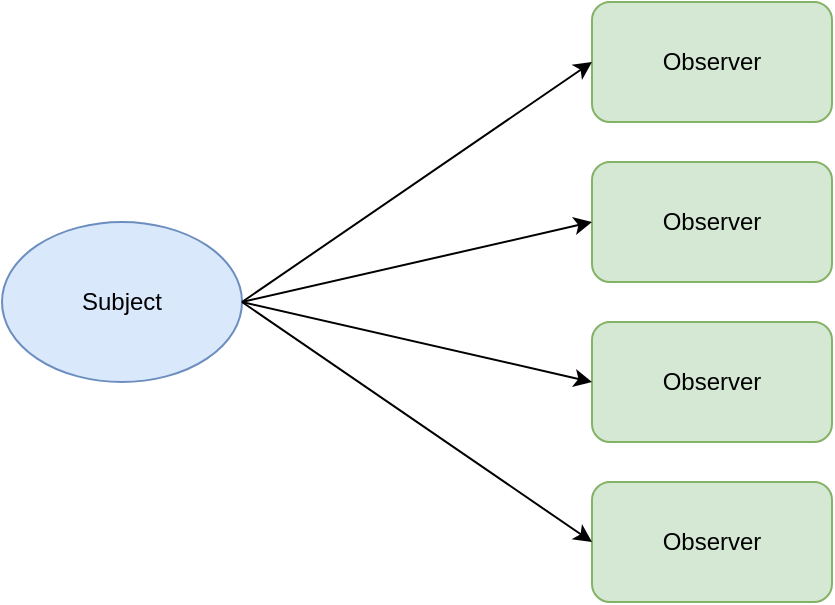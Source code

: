 <mxfile version="24.4.0" type="github">
  <diagram name="第 1 页" id="y7rofT9E1bRIvJtYqjSA">
    <mxGraphModel dx="1213" dy="746" grid="1" gridSize="10" guides="1" tooltips="1" connect="1" arrows="1" fold="1" page="1" pageScale="1" pageWidth="827" pageHeight="1169" math="0" shadow="0">
      <root>
        <mxCell id="0" />
        <mxCell id="1" parent="0" />
        <mxCell id="9eZCW9dlDhXZotzqAXvK-1" value="Subject" style="ellipse;whiteSpace=wrap;html=1;fillColor=#dae8fc;strokeColor=#6c8ebf;" parent="1" vertex="1">
          <mxGeometry x="80" y="240" width="120" height="80" as="geometry" />
        </mxCell>
        <mxCell id="9eZCW9dlDhXZotzqAXvK-6" value="Observer" style="rounded=1;whiteSpace=wrap;html=1;fillColor=#d5e8d4;strokeColor=#82b366;" parent="1" vertex="1">
          <mxGeometry x="375" y="210" width="120" height="60" as="geometry" />
        </mxCell>
        <mxCell id="9eZCW9dlDhXZotzqAXvK-7" value="Observer" style="rounded=1;whiteSpace=wrap;html=1;fillColor=#d5e8d4;strokeColor=#82b366;" parent="1" vertex="1">
          <mxGeometry x="375" y="130" width="120" height="60" as="geometry" />
        </mxCell>
        <mxCell id="9eZCW9dlDhXZotzqAXvK-8" value="Observer" style="rounded=1;whiteSpace=wrap;html=1;fillColor=#d5e8d4;strokeColor=#82b366;" parent="1" vertex="1">
          <mxGeometry x="375" y="290" width="120" height="60" as="geometry" />
        </mxCell>
        <mxCell id="9eZCW9dlDhXZotzqAXvK-9" value="Observer" style="rounded=1;whiteSpace=wrap;html=1;fillColor=#d5e8d4;strokeColor=#82b366;" parent="1" vertex="1">
          <mxGeometry x="375" y="370" width="120" height="60" as="geometry" />
        </mxCell>
        <mxCell id="9eZCW9dlDhXZotzqAXvK-11" value="" style="endArrow=classic;html=1;rounded=0;exitX=1;exitY=0.5;exitDx=0;exitDy=0;entryX=0;entryY=0.5;entryDx=0;entryDy=0;" parent="1" source="9eZCW9dlDhXZotzqAXvK-1" target="9eZCW9dlDhXZotzqAXvK-7" edge="1">
          <mxGeometry width="50" height="50" relative="1" as="geometry">
            <mxPoint x="230" y="320" as="sourcePoint" />
            <mxPoint x="280" y="270" as="targetPoint" />
          </mxGeometry>
        </mxCell>
        <mxCell id="9eZCW9dlDhXZotzqAXvK-12" value="" style="endArrow=classic;html=1;rounded=0;entryX=0;entryY=0.5;entryDx=0;entryDy=0;exitX=1;exitY=0.5;exitDx=0;exitDy=0;" parent="1" source="9eZCW9dlDhXZotzqAXvK-1" target="9eZCW9dlDhXZotzqAXvK-6" edge="1">
          <mxGeometry width="50" height="50" relative="1" as="geometry">
            <mxPoint x="200" y="270" as="sourcePoint" />
            <mxPoint x="330" y="170" as="targetPoint" />
          </mxGeometry>
        </mxCell>
        <mxCell id="9eZCW9dlDhXZotzqAXvK-13" value="" style="endArrow=classic;html=1;rounded=0;entryX=0;entryY=0.5;entryDx=0;entryDy=0;exitX=1;exitY=0.5;exitDx=0;exitDy=0;" parent="1" source="9eZCW9dlDhXZotzqAXvK-1" target="9eZCW9dlDhXZotzqAXvK-8" edge="1">
          <mxGeometry width="50" height="50" relative="1" as="geometry">
            <mxPoint x="210" y="290" as="sourcePoint" />
            <mxPoint x="330" y="250" as="targetPoint" />
          </mxGeometry>
        </mxCell>
        <mxCell id="9eZCW9dlDhXZotzqAXvK-14" value="" style="endArrow=classic;html=1;rounded=0;entryX=0;entryY=0.5;entryDx=0;entryDy=0;exitX=1;exitY=0.5;exitDx=0;exitDy=0;" parent="1" source="9eZCW9dlDhXZotzqAXvK-1" target="9eZCW9dlDhXZotzqAXvK-9" edge="1">
          <mxGeometry width="50" height="50" relative="1" as="geometry">
            <mxPoint x="210" y="290" as="sourcePoint" />
            <mxPoint x="330" y="330" as="targetPoint" />
          </mxGeometry>
        </mxCell>
      </root>
    </mxGraphModel>
  </diagram>
</mxfile>
